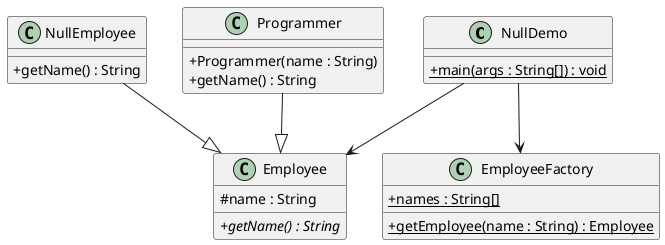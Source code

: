 @startuml
skinparam classAttributeIconSize 0
class NullDemo{
+ {static} main(args : String[]) : void
}
class NullEmployee{
+ getName() : String
}
NullEmployee --|> Employee
class EmployeeFactory{
+ {static} names : String[]
+ {static} getEmployee(name : String) : Employee
}
class Employee{
# name : String
+ {abstract} getName() : String
}
class Programmer{
+ Programmer(name : String)
+ getName() : String
}
Programmer --|> Employee
NullDemo --> EmployeeFactory
NullDemo --> Employee
@enduml